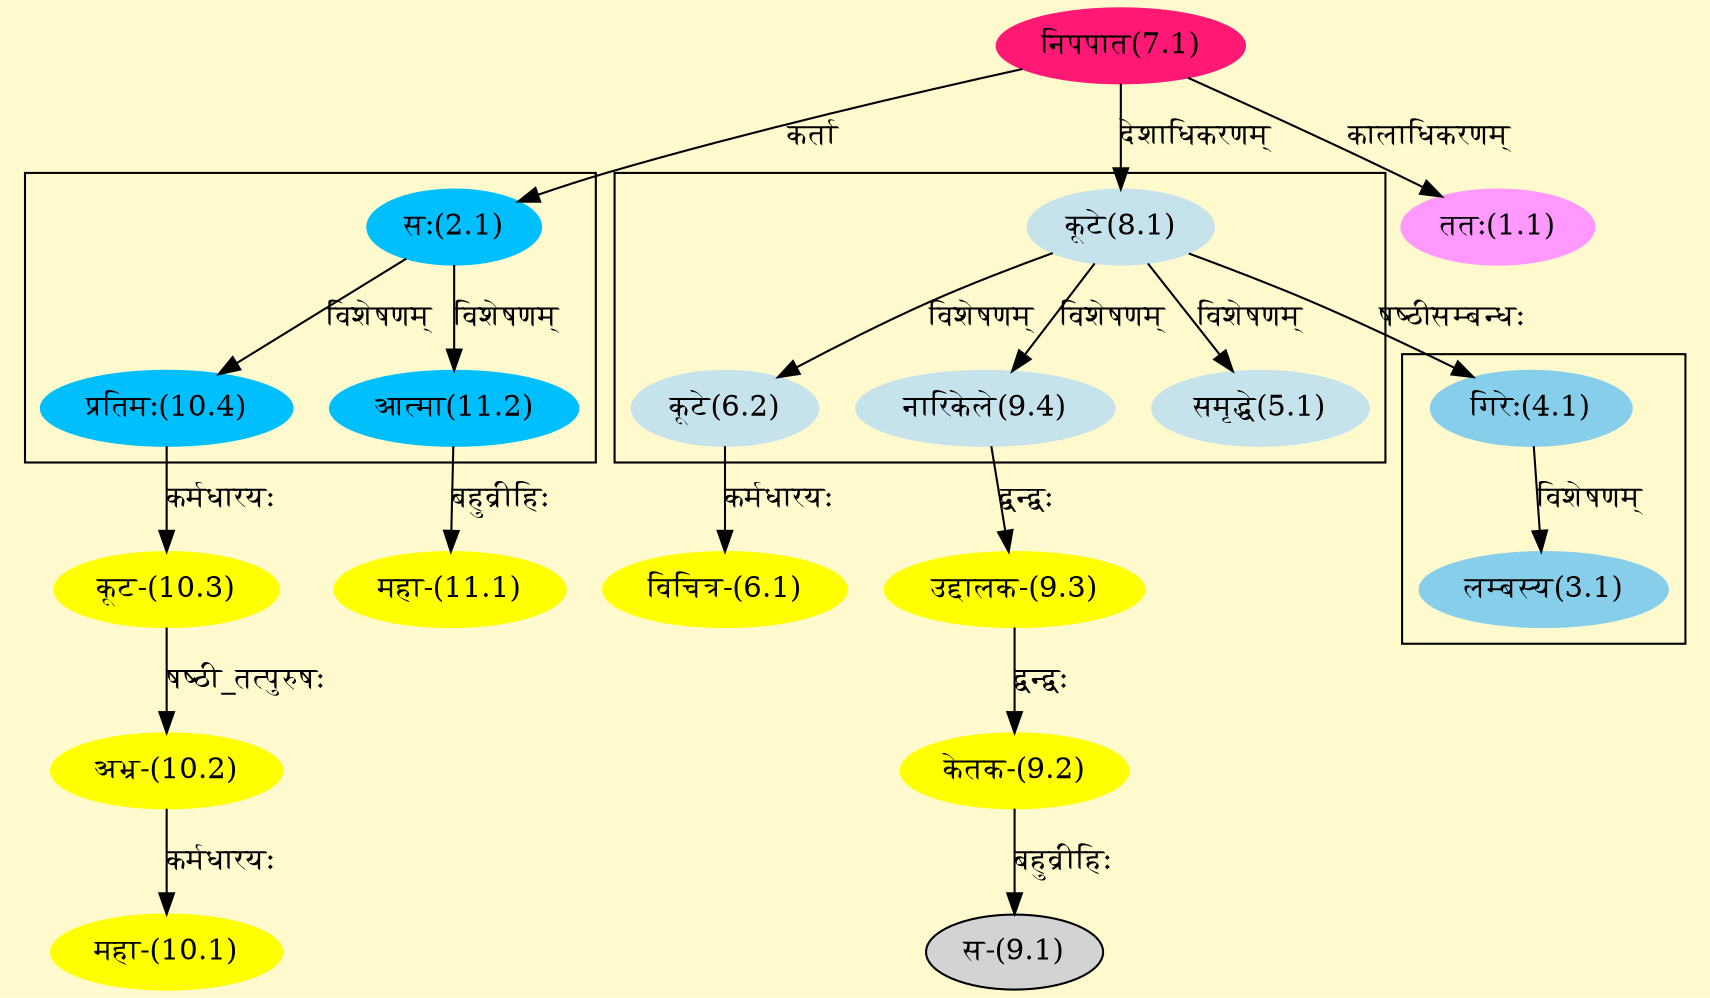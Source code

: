 digraph G{
rankdir=BT;
 compound=true;
 bgcolor="lemonchiffon1";

subgraph cluster_1{
Node3_1 [style=filled, color="#87CEEB" label = "लम्बस्य(3.1)"]
Node4_1 [style=filled, color="#87CEEB" label = "गिरेः(4.1)"]

}

subgraph cluster_2{
Node5_1 [style=filled, color="#C6E2EB" label = "समृद्धे(5.1)"]
Node8_1 [style=filled, color="#C6E2EB" label = "कूटे(8.1)"]
Node6_2 [style=filled, color="#C6E2EB" label = "कूटे(6.2)"]
Node9_4 [style=filled, color="#C6E2EB" label = "नारिकेले(9.4)"]

}

subgraph cluster_3{
Node10_4 [style=filled, color="#00BFFF" label = "प्रतिमः(10.4)"]
Node2_1 [style=filled, color="#00BFFF" label = "सः(2.1)"]
Node11_2 [style=filled, color="#00BFFF" label = "आत्मा(11.2)"]

}
Node1_1 [style=filled, color="#FF99FF" label = "ततः(1.1)"]
Node7_1 [style=filled, color="#FF1975" label = "निपपात(7.1)"]
Node2_1 [style=filled, color="#00BFFF" label = "सः(2.1)"]
Node4_1 [style=filled, color="#87CEEB" label = "गिरेः(4.1)"]
Node8_1 [style=filled, color="#C6E2EB" label = "कूटे(8.1)"]
Node6_1 [style=filled, color="#FFFF00" label = "विचित्र-(6.1)"]
Node6_2 [style=filled, color="#C6E2EB" label = "कूटे(6.2)"]
Node [style=filled, color="" label = "()"]
Node9_1 [style=filled, color="" label = "स-(9.1)"]
Node9_2 [style=filled, color="#FFFF00" label = "केतक-(9.2)"]
Node9_3 [style=filled, color="#FFFF00" label = "उद्दालक-(9.3)"]
Node9_4 [style=filled, color="#C6E2EB" label = "नारिकेले(9.4)"]
Node10_1 [style=filled, color="#FFFF00" label = "महा-(10.1)"]
Node10_2 [style=filled, color="#FFFF00" label = "अभ्र-(10.2)"]
Node10_3 [style=filled, color="#FFFF00" label = "कूट-(10.3)"]
Node10_4 [style=filled, color="#00BFFF" label = "प्रतिमः(10.4)"]
Node11_1 [style=filled, color="#FFFF00" label = "महा-(11.1)"]
Node11_2 [style=filled, color="#00BFFF" label = "आत्मा(11.2)"]
/* Start of Relations section */

Node1_1 -> Node7_1 [  label="कालाधिकरणम्"  dir="back" ]
Node2_1 -> Node7_1 [  label="कर्ता"  dir="back" ]
Node3_1 -> Node4_1 [  label="विशेषणम्"  dir="back" ]
Node4_1 -> Node8_1 [  label="षष्ठीसम्बन्धः"  dir="back" ]
Node5_1 -> Node8_1 [  label="विशेषणम्"  dir="back" ]
Node6_1 -> Node6_2 [  label="कर्मधारयः"  dir="back" ]
Node6_2 -> Node8_1 [  label="विशेषणम्"  dir="back" ]
Node8_1 -> Node7_1 [  label="देशाधिकरणम्"  dir="back" ]
Node9_1 -> Node9_2 [  label="बहुव्रीहिः"  dir="back" ]
Node9_2 -> Node9_3 [  label="द्वन्द्वः"  dir="back" ]
Node9_3 -> Node9_4 [  label="द्वन्द्वः"  dir="back" ]
Node9_4 -> Node8_1 [  label="विशेषणम्"  dir="back" ]
Node10_1 -> Node10_2 [  label="कर्मधारयः"  dir="back" ]
Node10_2 -> Node10_3 [  label="षष्ठी_तत्पुरुषः"  dir="back" ]
Node10_3 -> Node10_4 [  label="कर्मधारयः"  dir="back" ]
Node10_4 -> Node2_1 [  label="विशेषणम्"  dir="back" ]
Node11_1 -> Node11_2 [  label="बहुव्रीहिः"  dir="back" ]
Node11_2 -> Node2_1 [  label="विशेषणम्"  dir="back" ]
}
